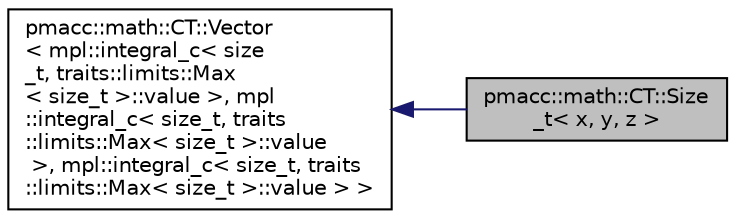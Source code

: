 digraph "pmacc::math::CT::Size_t&lt; x, y, z &gt;"
{
 // LATEX_PDF_SIZE
  edge [fontname="Helvetica",fontsize="10",labelfontname="Helvetica",labelfontsize="10"];
  node [fontname="Helvetica",fontsize="10",shape=record];
  rankdir="LR";
  Node1 [label="pmacc::math::CT::Size\l_t\< x, y, z \>",height=0.2,width=0.4,color="black", fillcolor="grey75", style="filled", fontcolor="black",tooltip="Compile time size_t vector."];
  Node2 -> Node1 [dir="back",color="midnightblue",fontsize="10",style="solid",fontname="Helvetica"];
  Node2 [label="pmacc::math::CT::Vector\l\< mpl::integral_c\< size\l_t, traits::limits::Max\l\< size_t \>::value \>, mpl\l::integral_c\< size_t, traits\l::limits::Max\< size_t \>::value\l \>, mpl::integral_c\< size_t, traits\l::limits::Max\< size_t \>::value \> \>",height=0.2,width=0.4,color="black", fillcolor="white", style="filled",URL="$structpmacc_1_1math_1_1_c_t_1_1_vector.html",tooltip=" "];
}
